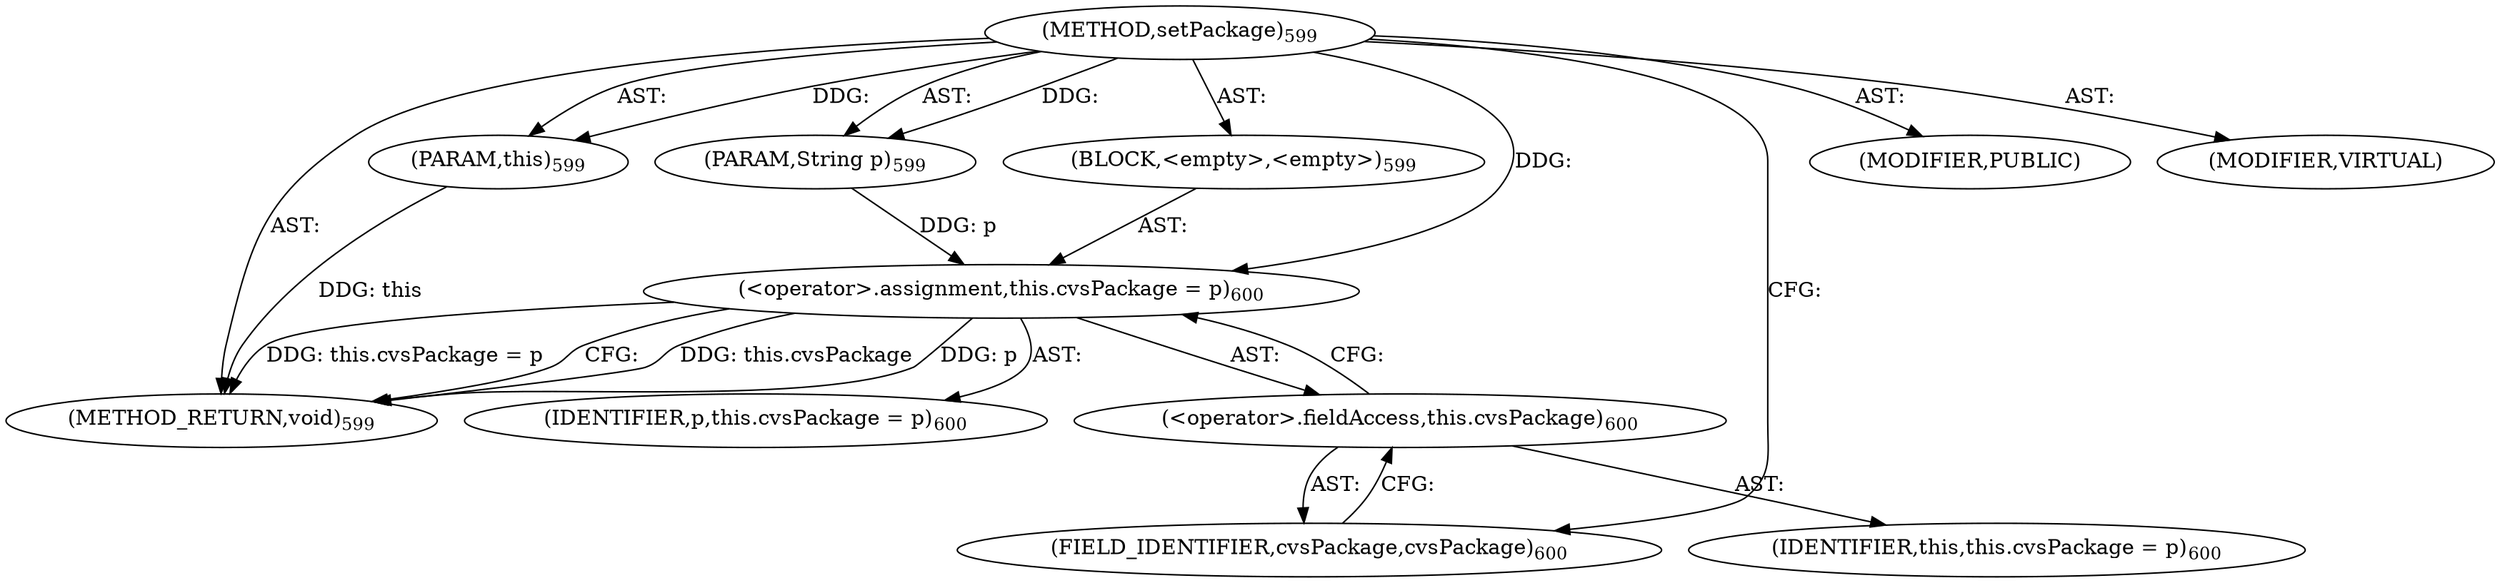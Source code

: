 digraph "setPackage" {  
"111669149716" [label = <(METHOD,setPackage)<SUB>599</SUB>> ]
"115964117010" [label = <(PARAM,this)<SUB>599</SUB>> ]
"115964117038" [label = <(PARAM,String p)<SUB>599</SUB>> ]
"25769803863" [label = <(BLOCK,&lt;empty&gt;,&lt;empty&gt;)<SUB>599</SUB>> ]
"30064771405" [label = <(&lt;operator&gt;.assignment,this.cvsPackage = p)<SUB>600</SUB>> ]
"30064771406" [label = <(&lt;operator&gt;.fieldAccess,this.cvsPackage)<SUB>600</SUB>> ]
"68719476790" [label = <(IDENTIFIER,this,this.cvsPackage = p)<SUB>600</SUB>> ]
"55834574931" [label = <(FIELD_IDENTIFIER,cvsPackage,cvsPackage)<SUB>600</SUB>> ]
"68719477034" [label = <(IDENTIFIER,p,this.cvsPackage = p)<SUB>600</SUB>> ]
"133143986242" [label = <(MODIFIER,PUBLIC)> ]
"133143986243" [label = <(MODIFIER,VIRTUAL)> ]
"128849018900" [label = <(METHOD_RETURN,void)<SUB>599</SUB>> ]
  "111669149716" -> "115964117010"  [ label = "AST: "] 
  "111669149716" -> "115964117038"  [ label = "AST: "] 
  "111669149716" -> "25769803863"  [ label = "AST: "] 
  "111669149716" -> "133143986242"  [ label = "AST: "] 
  "111669149716" -> "133143986243"  [ label = "AST: "] 
  "111669149716" -> "128849018900"  [ label = "AST: "] 
  "25769803863" -> "30064771405"  [ label = "AST: "] 
  "30064771405" -> "30064771406"  [ label = "AST: "] 
  "30064771405" -> "68719477034"  [ label = "AST: "] 
  "30064771406" -> "68719476790"  [ label = "AST: "] 
  "30064771406" -> "55834574931"  [ label = "AST: "] 
  "30064771405" -> "128849018900"  [ label = "CFG: "] 
  "30064771406" -> "30064771405"  [ label = "CFG: "] 
  "55834574931" -> "30064771406"  [ label = "CFG: "] 
  "111669149716" -> "55834574931"  [ label = "CFG: "] 
  "115964117010" -> "128849018900"  [ label = "DDG: this"] 
  "30064771405" -> "128849018900"  [ label = "DDG: this.cvsPackage"] 
  "30064771405" -> "128849018900"  [ label = "DDG: p"] 
  "30064771405" -> "128849018900"  [ label = "DDG: this.cvsPackage = p"] 
  "111669149716" -> "115964117010"  [ label = "DDG: "] 
  "111669149716" -> "115964117038"  [ label = "DDG: "] 
  "115964117038" -> "30064771405"  [ label = "DDG: p"] 
  "111669149716" -> "30064771405"  [ label = "DDG: "] 
}

